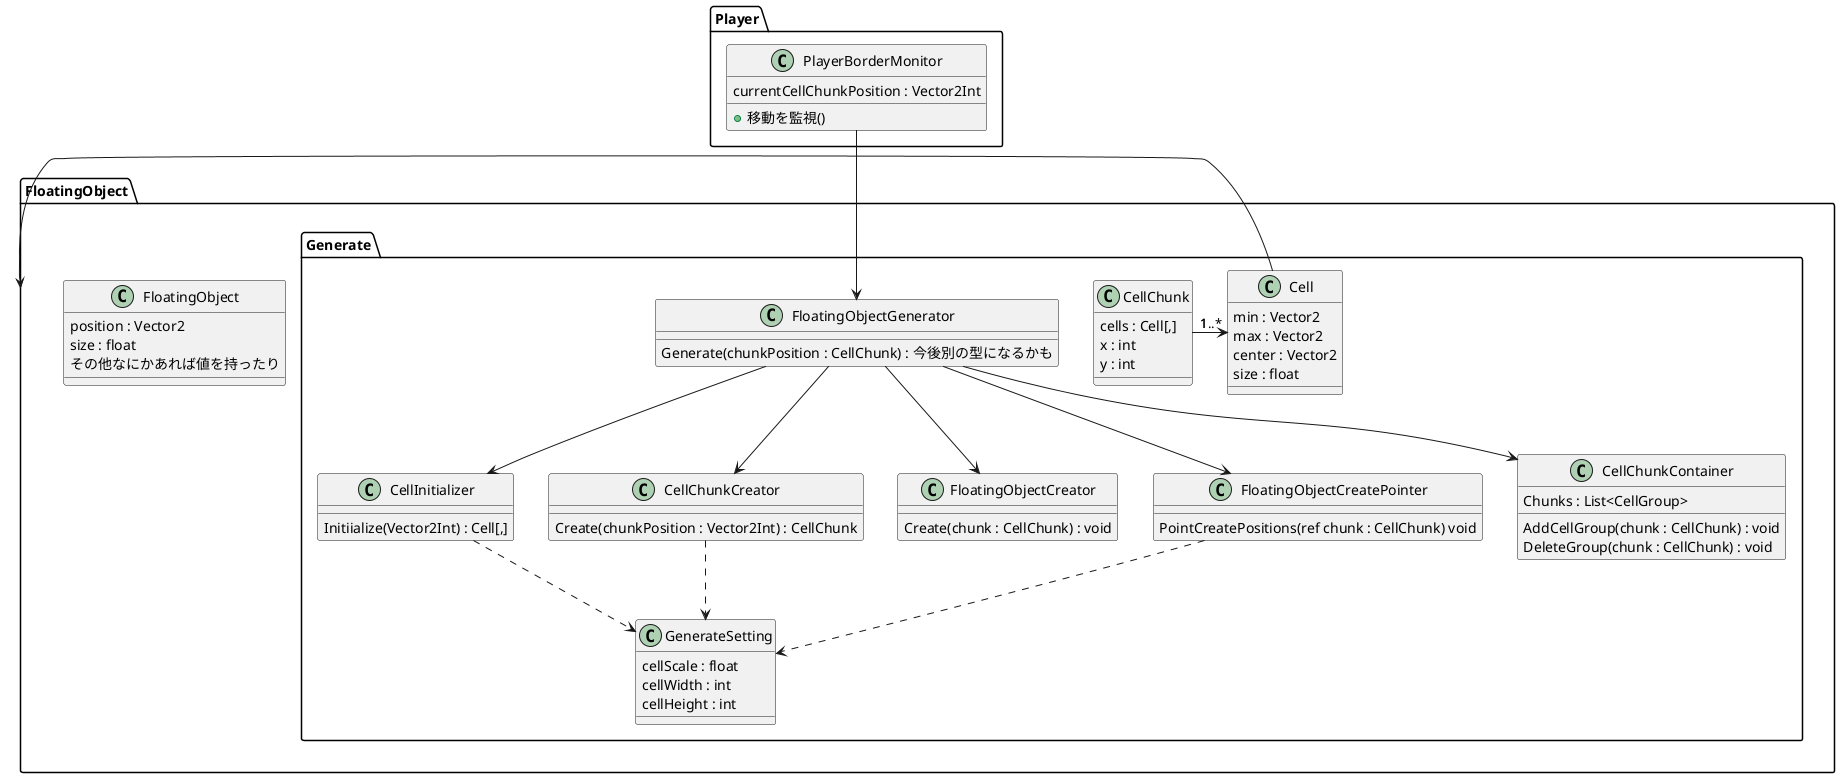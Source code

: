 @startuml

package Player {
	class PlayerBorderMonitor {
		currentCellChunkPosition : Vector2Int

		+ 移動を監視()
	}
}

package FloatingObject {
	class FloatingObject {
		position : Vector2
		size : float
		その他なにかあれば値を持ったり
	}
}

package FloatingObject.Generate{
	class GenerateSetting {
		cellScale : float
		cellWidth : int
		cellHeight : int
	}

	class FloatingObjectGenerator {
		Generate(chunkPosition : CellChunk) : 今後別の型になるかも
	}

	class CellInitializer {
		Initiialize(Vector2Int) : Cell[,]
	}

	class CellChunkCreator {
		Create(chunkPosition : Vector2Int) : CellChunk
	}

	class FloatingObjectCreator {
		Create(chunk : CellChunk) : void
	}

	class FloatingObjectCreatePointer {
		PointCreatePositions(ref chunk : CellChunk) void
	}

	class CellChunkContainer {
		Chunks : List<CellGroup>

		AddCellGroup(chunk : CellChunk) : void
		DeleteGroup(chunk : CellChunk) : void
	}

	class Cell {
		min : Vector2
		max : Vector2
		center : Vector2
		size : float
	}

	class CellChunk {
		cells : Cell[,]
		x : int
		y : int
	}
}

PlayerBorderMonitor --> FloatingObjectGenerator

Cell -> FloatingObject
CellChunk "1" -> "1..*" Cell

FloatingObjectGenerator --> CellInitializer
FloatingObjectGenerator --> CellChunkCreator
FloatingObjectGenerator --> FloatingObjectCreatePointer
FloatingObjectGenerator --> FloatingObjectCreator
FloatingObjectGenerator --> CellChunkContainer

CellInitializer ..> GenerateSetting
CellChunkCreator ..> GenerateSetting
FloatingObjectCreatePointer ..> GenerateSetting

@enduml
